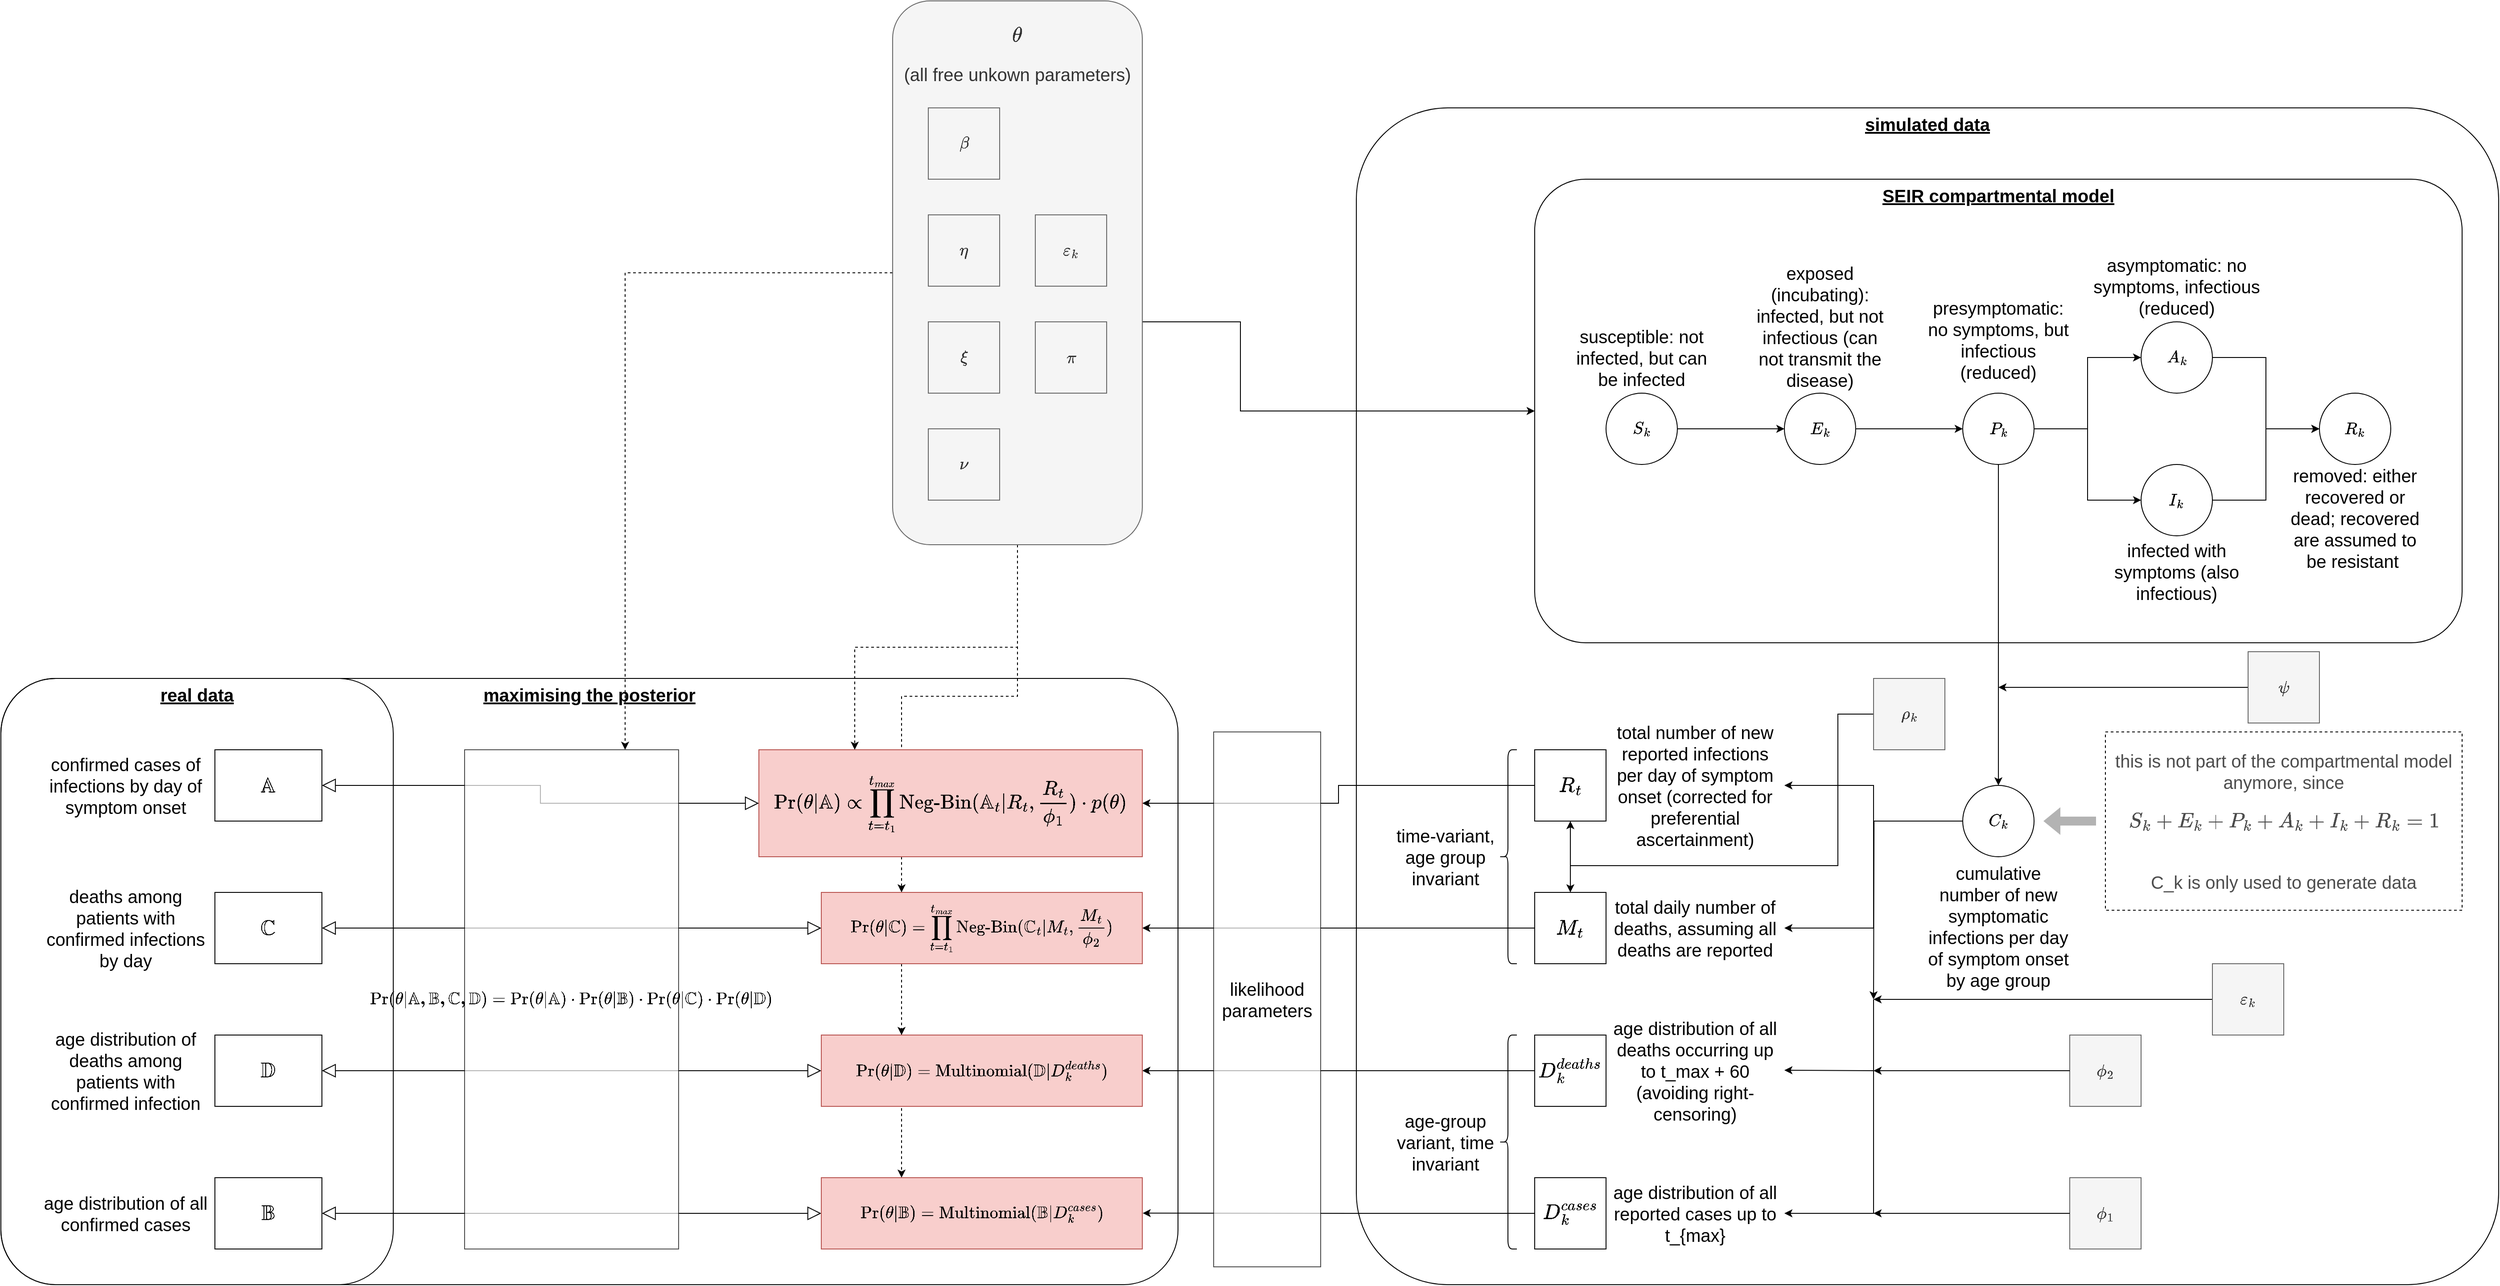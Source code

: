 <mxfile version="13.3.1" type="device"><diagram id="WM-_HWU5ha4iczzQkgcp" name="Page-1"><mxGraphModel dx="3406" dy="1985" grid="1" gridSize="10" guides="1" tooltips="1" connect="1" arrows="1" fold="1" page="0" pageScale="1" pageWidth="827" pageHeight="1169" math="1" shadow="0"><root><mxCell id="0"/><mxCell id="1" parent="0"/><mxCell id="oSj1V4NzilKRoRHE-HHd-1" value="&lt;b style=&quot;font-size: 20px&quot;&gt;&lt;u style=&quot;font-size: 20px&quot;&gt;real data&lt;/u&gt;&lt;/b&gt;" style="rounded=1;whiteSpace=wrap;html=1;verticalAlign=top;fillColor=none;fontSize=20;arcSize=14;" parent="1" vertex="1"><mxGeometry x="-2240" y="-400" width="440" height="680" as="geometry"/></mxCell><mxCell id="oSj1V4NzilKRoRHE-HHd-5" style="edgeStyle=orthogonalEdgeStyle;rounded=0;orthogonalLoop=1;jettySize=auto;html=1;exitX=0.5;exitY=1;exitDx=0;exitDy=0;fontSize=20;dashed=1;entryX=0.25;entryY=0;entryDx=0;entryDy=0;" parent="1" source="k5dMfu0cKbWw9vWfTIvT-12" target="LFrjlVo5sZ67YK8wQ7Vh-70" edge="1"><mxGeometry relative="1" as="geometry"><mxPoint x="-1090.0" y="-430.0" as="sourcePoint"/><mxPoint x="-1220" y="-310" as="targetPoint"/><Array as="points"><mxPoint x="-1100" y="-380"/><mxPoint x="-1230" y="-380"/></Array></mxGeometry></mxCell><mxCell id="oSj1V4NzilKRoRHE-HHd-6" style="edgeStyle=orthogonalEdgeStyle;rounded=0;orthogonalLoop=1;jettySize=auto;html=1;exitX=0.5;exitY=1;exitDx=0;exitDy=0;fontSize=20;dashed=1;entryX=0.25;entryY=0;entryDx=0;entryDy=0;" parent="1" source="k5dMfu0cKbWw9vWfTIvT-12" target="LFrjlVo5sZ67YK8wQ7Vh-69" edge="1"><mxGeometry relative="1" as="geometry"><mxPoint x="-1080.0" y="-420.0" as="sourcePoint"/><mxPoint x="-1210" y="-300" as="targetPoint"/><Array as="points"><mxPoint x="-1100" y="-380"/><mxPoint x="-1230" y="-380"/></Array></mxGeometry></mxCell><mxCell id="oSj1V4NzilKRoRHE-HHd-4" style="edgeStyle=orthogonalEdgeStyle;rounded=0;orthogonalLoop=1;jettySize=auto;html=1;exitX=0.5;exitY=1;exitDx=0;exitDy=0;fontSize=20;dashed=1;entryX=0.25;entryY=0;entryDx=0;entryDy=0;" parent="1" source="k5dMfu0cKbWw9vWfTIvT-12" target="LFrjlVo5sZ67YK8wQ7Vh-67" edge="1"><mxGeometry relative="1" as="geometry"><mxPoint x="-1090.0" y="-430.0" as="sourcePoint"/><mxPoint x="-1220" y="-310" as="targetPoint"/><Array as="points"><mxPoint x="-1100" y="-380"/><mxPoint x="-1230" y="-380"/></Array></mxGeometry></mxCell><mxCell id="LFrjlVo5sZ67YK8wQ7Vh-91" value="&lt;b style=&quot;font-size: 20px&quot;&gt;&lt;u style=&quot;font-size: 20px&quot;&gt;maximising the posterior&lt;/u&gt;&lt;/b&gt;" style="rounded=1;whiteSpace=wrap;html=1;verticalAlign=top;fillColor=none;fontSize=20;arcSize=9;" parent="1" vertex="1"><mxGeometry x="-2240" y="-400" width="1320" height="680" as="geometry"/></mxCell><mxCell id="LFrjlVo5sZ67YK8wQ7Vh-61" value="&lt;b style=&quot;font-size: 20px&quot;&gt;&lt;u style=&quot;font-size: 20px&quot;&gt;simulated data&lt;/u&gt;&lt;/b&gt;" style="rounded=1;whiteSpace=wrap;html=1;verticalAlign=top;fillColor=none;fontSize=20;arcSize=8;" parent="1" vertex="1"><mxGeometry x="-720" y="-1040" width="1281" height="1320" as="geometry"/></mxCell><mxCell id="LFrjlVo5sZ67YK8wQ7Vh-18" value="&lt;b style=&quot;font-size: 20px;&quot;&gt;&lt;u style=&quot;font-size: 20px;&quot;&gt;SEIR compartmental model&lt;/u&gt;&lt;/b&gt;" style="rounded=1;whiteSpace=wrap;html=1;verticalAlign=top;fillColor=none;fontSize=20;arcSize=11;" parent="1" vertex="1"><mxGeometry x="-520" y="-960" width="1040" height="520" as="geometry"/></mxCell><mxCell id="LFrjlVo5sZ67YK8wQ7Vh-19" style="edgeStyle=orthogonalEdgeStyle;rounded=0;orthogonalLoop=1;jettySize=auto;html=1;exitX=1;exitY=0.5;exitDx=0;exitDy=0;entryX=0;entryY=0.5;entryDx=0;entryDy=0;" parent="1" source="LFrjlVo5sZ67YK8wQ7Vh-20" target="LFrjlVo5sZ67YK8wQ7Vh-23" edge="1"><mxGeometry relative="1" as="geometry"/></mxCell><mxCell id="LFrjlVo5sZ67YK8wQ7Vh-20" value="$$S_k$$" style="ellipse;whiteSpace=wrap;html=1;aspect=fixed;shadow=0;labelBackgroundColor=none;fontSize=16;align=center;" parent="1" vertex="1"><mxGeometry x="-440" y="-720" width="80" height="80" as="geometry"/></mxCell><mxCell id="LFrjlVo5sZ67YK8wQ7Vh-21" style="edgeStyle=orthogonalEdgeStyle;rounded=0;orthogonalLoop=1;jettySize=auto;html=1;exitX=1;exitY=0.5;exitDx=0;exitDy=0;entryX=0;entryY=0.5;entryDx=0;entryDy=0;" parent="1" source="LFrjlVo5sZ67YK8wQ7Vh-23" target="LFrjlVo5sZ67YK8wQ7Vh-26" edge="1"><mxGeometry relative="1" as="geometry"/></mxCell><mxCell id="LFrjlVo5sZ67YK8wQ7Vh-22" style="edgeStyle=orthogonalEdgeStyle;rounded=0;orthogonalLoop=1;jettySize=auto;html=1;exitX=0.5;exitY=1;exitDx=0;exitDy=0;entryX=0.5;entryY=0;entryDx=0;entryDy=0;" parent="1" source="LFrjlVo5sZ67YK8wQ7Vh-26" target="LFrjlVo5sZ67YK8wQ7Vh-29" edge="1"><mxGeometry relative="1" as="geometry"/></mxCell><mxCell id="LFrjlVo5sZ67YK8wQ7Vh-23" value="$$E_k$$" style="ellipse;whiteSpace=wrap;html=1;aspect=fixed;shadow=0;labelBackgroundColor=none;fontSize=16;align=center;" parent="1" vertex="1"><mxGeometry x="-240" y="-720" width="80" height="80" as="geometry"/></mxCell><mxCell id="LFrjlVo5sZ67YK8wQ7Vh-24" style="edgeStyle=orthogonalEdgeStyle;rounded=0;orthogonalLoop=1;jettySize=auto;html=1;exitX=1;exitY=0.5;exitDx=0;exitDy=0;entryX=0;entryY=0.5;entryDx=0;entryDy=0;" parent="1" source="LFrjlVo5sZ67YK8wQ7Vh-26" target="LFrjlVo5sZ67YK8wQ7Vh-28" edge="1"><mxGeometry relative="1" as="geometry"/></mxCell><mxCell id="LFrjlVo5sZ67YK8wQ7Vh-25" style="edgeStyle=orthogonalEdgeStyle;rounded=0;orthogonalLoop=1;jettySize=auto;html=1;exitX=1;exitY=0.5;exitDx=0;exitDy=0;entryX=0;entryY=0.5;entryDx=0;entryDy=0;" parent="1" source="LFrjlVo5sZ67YK8wQ7Vh-26" target="LFrjlVo5sZ67YK8wQ7Vh-32" edge="1"><mxGeometry relative="1" as="geometry"/></mxCell><mxCell id="LFrjlVo5sZ67YK8wQ7Vh-26" value="$$P_k$$" style="ellipse;whiteSpace=wrap;html=1;aspect=fixed;shadow=0;labelBackgroundColor=none;fontSize=16;align=center;" parent="1" vertex="1"><mxGeometry x="-40" y="-720" width="80" height="80" as="geometry"/></mxCell><mxCell id="LFrjlVo5sZ67YK8wQ7Vh-27" style="edgeStyle=orthogonalEdgeStyle;rounded=0;orthogonalLoop=1;jettySize=auto;html=1;exitX=1;exitY=0.5;exitDx=0;exitDy=0;entryX=0;entryY=0.5;entryDx=0;entryDy=0;" parent="1" source="LFrjlVo5sZ67YK8wQ7Vh-28" target="LFrjlVo5sZ67YK8wQ7Vh-30" edge="1"><mxGeometry relative="1" as="geometry"/></mxCell><mxCell id="LFrjlVo5sZ67YK8wQ7Vh-28" value="$$A_k$$" style="ellipse;whiteSpace=wrap;html=1;aspect=fixed;shadow=0;labelBackgroundColor=none;fontSize=16;align=center;" parent="1" vertex="1"><mxGeometry x="160" y="-800" width="80" height="80" as="geometry"/></mxCell><mxCell id="LFrjlVo5sZ67YK8wQ7Vh-56" style="edgeStyle=orthogonalEdgeStyle;rounded=0;orthogonalLoop=1;jettySize=auto;html=1;exitX=0;exitY=0.5;exitDx=0;exitDy=0;fillColor=#B3B3B3;fontSize=20;fontColor=#4D4D4D;entryX=1;entryY=0.5;entryDx=0;entryDy=0;" parent="1" source="LFrjlVo5sZ67YK8wQ7Vh-29" target="LFrjlVo5sZ67YK8wQ7Vh-49" edge="1"><mxGeometry relative="1" as="geometry"><Array as="points"><mxPoint x="-140" y="-240"/><mxPoint x="-140" y="-280"/></Array></mxGeometry></mxCell><mxCell id="LFrjlVo5sZ67YK8wQ7Vh-58" style="edgeStyle=orthogonalEdgeStyle;rounded=0;orthogonalLoop=1;jettySize=auto;html=1;exitX=0;exitY=0.5;exitDx=0;exitDy=0;entryX=1;entryY=0.5;entryDx=0;entryDy=0;fillColor=#B3B3B3;fontSize=20;fontColor=#4D4D4D;" parent="1" source="LFrjlVo5sZ67YK8wQ7Vh-29" target="LFrjlVo5sZ67YK8wQ7Vh-53" edge="1"><mxGeometry relative="1" as="geometry"><Array as="points"><mxPoint x="-140" y="-240"/><mxPoint x="-140" y="-120"/></Array></mxGeometry></mxCell><mxCell id="GHJV3ur0oCtJygiiBcoU-3" style="edgeStyle=orthogonalEdgeStyle;rounded=0;orthogonalLoop=1;jettySize=auto;html=1;exitX=0;exitY=0.5;exitDx=0;exitDy=0;" edge="1" parent="1" source="LFrjlVo5sZ67YK8wQ7Vh-29"><mxGeometry relative="1" as="geometry"><mxPoint x="-140" y="-40" as="targetPoint"/></mxGeometry></mxCell><mxCell id="LFrjlVo5sZ67YK8wQ7Vh-29" value="$$C_k$$" style="ellipse;whiteSpace=wrap;html=1;aspect=fixed;shadow=0;labelBackgroundColor=none;fontSize=16;align=center;" parent="1" vertex="1"><mxGeometry x="-40" y="-280" width="80" height="80" as="geometry"/></mxCell><mxCell id="LFrjlVo5sZ67YK8wQ7Vh-30" value="$$R_k$$" style="ellipse;whiteSpace=wrap;html=1;aspect=fixed;shadow=0;labelBackgroundColor=none;fontSize=16;align=center;" parent="1" vertex="1"><mxGeometry x="360" y="-720" width="80" height="80" as="geometry"/></mxCell><mxCell id="LFrjlVo5sZ67YK8wQ7Vh-31" style="edgeStyle=orthogonalEdgeStyle;rounded=0;orthogonalLoop=1;jettySize=auto;html=1;exitX=1;exitY=0.5;exitDx=0;exitDy=0;entryX=0;entryY=0.5;entryDx=0;entryDy=0;" parent="1" source="LFrjlVo5sZ67YK8wQ7Vh-32" target="LFrjlVo5sZ67YK8wQ7Vh-30" edge="1"><mxGeometry relative="1" as="geometry"/></mxCell><mxCell id="LFrjlVo5sZ67YK8wQ7Vh-32" value="$$I_k$$" style="ellipse;whiteSpace=wrap;html=1;aspect=fixed;shadow=0;labelBackgroundColor=none;fontSize=16;align=center;" parent="1" vertex="1"><mxGeometry x="160" y="-640" width="80" height="80" as="geometry"/></mxCell><mxCell id="LFrjlVo5sZ67YK8wQ7Vh-33" value="susceptible: not infected, but can be infected" style="text;html=1;strokeColor=none;fillColor=none;align=center;verticalAlign=middle;whiteSpace=wrap;rounded=0;fontSize=20;" parent="1" vertex="1"><mxGeometry x="-480" y="-800" width="160" height="80" as="geometry"/></mxCell><mxCell id="LFrjlVo5sZ67YK8wQ7Vh-34" value="exposed (incubating): infected, but not infectious (can not transmit the disease)" style="text;html=1;strokeColor=none;fillColor=none;align=center;verticalAlign=middle;whiteSpace=wrap;rounded=0;fontSize=20;" parent="1" vertex="1"><mxGeometry x="-280" y="-870" width="160" height="150" as="geometry"/></mxCell><mxCell id="LFrjlVo5sZ67YK8wQ7Vh-35" value="presymptomatic: no symptoms, but infectious (reduced)" style="text;html=1;strokeColor=none;fillColor=none;align=center;verticalAlign=middle;whiteSpace=wrap;rounded=0;fontSize=20;" parent="1" vertex="1"><mxGeometry x="-80" y="-840" width="160" height="120" as="geometry"/></mxCell><mxCell id="LFrjlVo5sZ67YK8wQ7Vh-36" value="asymptomatic: no symptoms, infectious (reduced)" style="text;html=1;strokeColor=none;fillColor=none;align=center;verticalAlign=middle;whiteSpace=wrap;rounded=0;fontSize=20;" parent="1" vertex="1"><mxGeometry x="100" y="-880" width="200" height="80" as="geometry"/></mxCell><mxCell id="LFrjlVo5sZ67YK8wQ7Vh-39" value="infected with symptoms (also infectious)" style="text;html=1;strokeColor=none;fillColor=none;align=center;verticalAlign=middle;whiteSpace=wrap;rounded=0;fontSize=20;" parent="1" vertex="1"><mxGeometry x="120" y="-560" width="160" height="80" as="geometry"/></mxCell><mxCell id="LFrjlVo5sZ67YK8wQ7Vh-42" value="removed: either recovered or dead; recovered are assumed to be resistant&amp;nbsp;" style="text;html=1;strokeColor=none;fillColor=none;align=center;verticalAlign=middle;whiteSpace=wrap;rounded=0;fontSize=20;" parent="1" vertex="1"><mxGeometry x="320" y="-640" width="160" height="120" as="geometry"/></mxCell><mxCell id="LFrjlVo5sZ67YK8wQ7Vh-43" value="cumulative number of new symptomatic infections per day of symptom onset by age group" style="text;whiteSpace=wrap;html=1;fontSize=20;align=center;" parent="1" vertex="1"><mxGeometry x="-80" y="-200" width="160" height="160" as="geometry"/></mxCell><mxCell id="LFrjlVo5sZ67YK8wQ7Vh-44" value="this is not part of the compartmental model anymore, since&lt;br&gt;$$S_k + E_k + P_k + A_k + I_k + R_k= 1$$&lt;br&gt;C_k is only used to generate data" style="text;html=1;strokeColor=#000000;fillColor=none;align=center;verticalAlign=middle;whiteSpace=wrap;rounded=0;fontSize=20;dashed=1;fontColor=#4D4D4D;" parent="1" vertex="1"><mxGeometry x="120" y="-340" width="400" height="200" as="geometry"/></mxCell><mxCell id="LFrjlVo5sZ67YK8wQ7Vh-46" value="" style="shape=flexArrow;endArrow=classic;html=1;fontSize=20;fontColor=#4D4D4D;strokeColor=none;fillColor=#B3B3B3;" parent="1" edge="1"><mxGeometry width="50" height="50" relative="1" as="geometry"><mxPoint x="110" y="-240" as="sourcePoint"/><mxPoint x="50" y="-240" as="targetPoint"/></mxGeometry></mxCell><mxCell id="LFrjlVo5sZ67YK8wQ7Vh-72" style="edgeStyle=orthogonalEdgeStyle;rounded=0;orthogonalLoop=1;jettySize=auto;html=1;exitX=0;exitY=0.5;exitDx=0;exitDy=0;entryX=1;entryY=0.5;entryDx=0;entryDy=0;fillColor=#B3B3B3;fontSize=20;fontColor=#000000;" parent="1" source="LFrjlVo5sZ67YK8wQ7Vh-48" target="LFrjlVo5sZ67YK8wQ7Vh-68" edge="1"><mxGeometry relative="1" as="geometry"/></mxCell><mxCell id="LFrjlVo5sZ67YK8wQ7Vh-48" value="$$R_t$$" style="rounded=0;whiteSpace=wrap;html=1;fontSize=20;align=center;" parent="1" vertex="1"><mxGeometry x="-520" y="-320" width="80" height="80" as="geometry"/></mxCell><mxCell id="LFrjlVo5sZ67YK8wQ7Vh-49" value="total number of new reported infections per day of symptom onset (corrected for preferential ascertainment)" style="text;whiteSpace=wrap;html=1;fontSize=20;align=center;verticalAlign=middle;" parent="1" vertex="1"><mxGeometry x="-440" y="-360" width="200" height="160" as="geometry"/></mxCell><mxCell id="k5dMfu0cKbWw9vWfTIvT-19" style="edgeStyle=orthogonalEdgeStyle;rounded=0;orthogonalLoop=1;jettySize=auto;html=1;exitX=0;exitY=0.5;exitDx=0;exitDy=0;entryX=0.97;entryY=0.882;entryDx=0;entryDy=0;entryPerimeter=0;fontSize=20;" parent="1" source="LFrjlVo5sZ67YK8wQ7Vh-50" target="LFrjlVo5sZ67YK8wQ7Vh-91" edge="1"><mxGeometry relative="1" as="geometry"/></mxCell><mxCell id="LFrjlVo5sZ67YK8wQ7Vh-50" value="$$D_k^{cases}$$" style="rounded=0;whiteSpace=wrap;html=1;fontSize=20;align=center;" parent="1" vertex="1"><mxGeometry x="-520" y="160" width="80" height="80" as="geometry"/></mxCell><mxCell id="LFrjlVo5sZ67YK8wQ7Vh-51" value="age distribution of all reported cases up to t_{max}" style="text;whiteSpace=wrap;html=1;fontSize=20;align=center;verticalAlign=middle;" parent="1" vertex="1"><mxGeometry x="-440" y="120" width="200" height="160" as="geometry"/></mxCell><mxCell id="LFrjlVo5sZ67YK8wQ7Vh-73" style="edgeStyle=orthogonalEdgeStyle;rounded=0;orthogonalLoop=1;jettySize=auto;html=1;exitX=0;exitY=0.5;exitDx=0;exitDy=0;entryX=1;entryY=0.5;entryDx=0;entryDy=0;fillColor=#B3B3B3;fontSize=20;fontColor=#000000;" parent="1" source="LFrjlVo5sZ67YK8wQ7Vh-52" target="LFrjlVo5sZ67YK8wQ7Vh-67" edge="1"><mxGeometry relative="1" as="geometry"/></mxCell><mxCell id="LFrjlVo5sZ67YK8wQ7Vh-52" value="$$M_t$$" style="rounded=0;whiteSpace=wrap;html=1;fontSize=20;align=center;" parent="1" vertex="1"><mxGeometry x="-520" y="-160" width="80" height="80" as="geometry"/></mxCell><mxCell id="LFrjlVo5sZ67YK8wQ7Vh-53" value="total daily number of deaths, assuming all deaths are reported" style="text;whiteSpace=wrap;html=1;fontSize=20;align=center;verticalAlign=middle;" parent="1" vertex="1"><mxGeometry x="-440" y="-200" width="200" height="160" as="geometry"/></mxCell><mxCell id="k5dMfu0cKbWw9vWfTIvT-21" style="edgeStyle=orthogonalEdgeStyle;rounded=0;orthogonalLoop=1;jettySize=auto;html=1;exitX=0;exitY=0.5;exitDx=0;exitDy=0;entryX=1;entryY=0.5;entryDx=0;entryDy=0;fontSize=20;" parent="1" source="LFrjlVo5sZ67YK8wQ7Vh-54" target="LFrjlVo5sZ67YK8wQ7Vh-70" edge="1"><mxGeometry relative="1" as="geometry"/></mxCell><mxCell id="LFrjlVo5sZ67YK8wQ7Vh-54" value="$$D_k^{deaths}$$" style="rounded=0;whiteSpace=wrap;html=1;fontSize=20;align=center;" parent="1" vertex="1"><mxGeometry x="-520" width="80" height="80" as="geometry"/></mxCell><mxCell id="LFrjlVo5sZ67YK8wQ7Vh-55" value="age distribution of all deaths occurring up to t_max + 60 (avoiding right-censoring)" style="text;whiteSpace=wrap;html=1;fontSize=20;align=center;verticalAlign=middle;spacingTop=2;spacingLeft=2;spacingBottom=2;spacingRight=2;" parent="1" vertex="1"><mxGeometry x="-440" y="-40" width="200" height="160" as="geometry"/></mxCell><mxCell id="LFrjlVo5sZ67YK8wQ7Vh-62" value="" style="shape=curlyBracket;whiteSpace=wrap;html=1;rounded=1;strokeColor=#000000;fillColor=none;fontSize=20;fontColor=#4D4D4D;align=center;" parent="1" vertex="1"><mxGeometry x="-560" y="-320" width="20" height="240" as="geometry"/></mxCell><mxCell id="LFrjlVo5sZ67YK8wQ7Vh-63" value="time-variant, age group invariant" style="text;html=1;strokeColor=none;fillColor=none;align=center;verticalAlign=middle;whiteSpace=wrap;rounded=0;fontSize=20;fontColor=#000000;" parent="1" vertex="1"><mxGeometry x="-680" y="-320" width="120" height="240" as="geometry"/></mxCell><mxCell id="LFrjlVo5sZ67YK8wQ7Vh-64" value="" style="shape=curlyBracket;whiteSpace=wrap;html=1;rounded=1;strokeColor=#000000;fillColor=none;fontSize=20;fontColor=#4D4D4D;align=center;" parent="1" vertex="1"><mxGeometry x="-560" width="20" height="240" as="geometry"/></mxCell><mxCell id="LFrjlVo5sZ67YK8wQ7Vh-65" value="age-group variant, time invariant" style="text;html=1;strokeColor=none;fillColor=none;align=center;verticalAlign=middle;whiteSpace=wrap;rounded=0;fontSize=20;fontColor=#000000;" parent="1" vertex="1"><mxGeometry x="-680" width="120" height="240" as="geometry"/></mxCell><mxCell id="LFrjlVo5sZ67YK8wQ7Vh-67" value="$$\text{Pr}(\theta|\mathbb{C}) = \prod_{t = t_1}^{t_{max}}\text{Neg-Bin}(\mathbb{C}_t|M_t, \frac{M_t}{\phi_2})$$" style="rounded=0;whiteSpace=wrap;html=1;shadow=0;labelBackgroundColor=none;strokeColor=#b85450;strokeWidth=1;fillColor=#f8cecc;fontSize=16;align=center;" parent="1" vertex="1"><mxGeometry x="-1320" y="-160" width="360" height="80" as="geometry"/></mxCell><mxCell id="LFrjlVo5sZ67YK8wQ7Vh-68" value="$$\text{Pr}(\theta|\mathbb{A}) \propto&lt;br style=&quot;font-size: 19px;&quot;&gt;&amp;nbsp;\prod_{t = t_1}^{t_{max}}\text{Neg-Bin}(\mathbb{A}_t|R_t, \frac{R_t}{\phi_1})\cdot p(\theta)$$" style="rounded=0;whiteSpace=wrap;html=1;shadow=0;labelBackgroundColor=none;strokeColor=#b85450;strokeWidth=1;fillColor=#f8cecc;fontSize=19;align=center;" parent="1" vertex="1"><mxGeometry x="-1390" y="-320" width="430" height="120" as="geometry"/></mxCell><mxCell id="LFrjlVo5sZ67YK8wQ7Vh-84" style="edgeStyle=orthogonalEdgeStyle;rounded=0;orthogonalLoop=1;jettySize=auto;html=1;exitX=0;exitY=0.5;exitDx=0;exitDy=0;entryX=1;entryY=0.5;entryDx=0;entryDy=0;startArrow=block;startFill=0;startSize=13;endArrow=block;endFill=0;endSize=13;fillColor=#B3B3B3;fontSize=20;fontColor=#000000;" parent="1" source="LFrjlVo5sZ67YK8wQ7Vh-69" target="LFrjlVo5sZ67YK8wQ7Vh-81" edge="1"><mxGeometry relative="1" as="geometry"/></mxCell><mxCell id="LFrjlVo5sZ67YK8wQ7Vh-69" value="$$\text{Pr}(\theta|\mathbb{B}) = \text{Multinomial}(\mathbb{B}|D_k^{cases})$$" style="rounded=0;whiteSpace=wrap;html=1;shadow=0;labelBackgroundColor=none;strokeColor=#b85450;strokeWidth=1;fillColor=#f8cecc;fontSize=16;align=center;" parent="1" vertex="1"><mxGeometry x="-1320" y="160" width="360" height="80" as="geometry"/></mxCell><mxCell id="LFrjlVo5sZ67YK8wQ7Vh-70" value="$$\text{Pr}(\theta|\mathbb{D}) = \text{Multinomial}(\mathbb{D}|D_k^{deaths})$$" style="rounded=0;whiteSpace=wrap;html=1;shadow=0;labelBackgroundColor=none;strokeColor=#b85450;strokeWidth=1;fillColor=#f8cecc;fontSize=16;align=center;" parent="1" vertex="1"><mxGeometry x="-1320" width="360" height="80" as="geometry"/></mxCell><mxCell id="LFrjlVo5sZ67YK8wQ7Vh-71" value="likelihood parameters" style="rounded=0;whiteSpace=wrap;html=1;strokeColor=#000000;fillColor=#ffffff;fontSize=20;fontColor=#000000;align=center;opacity=70;" parent="1" vertex="1"><mxGeometry x="-880" y="-340" width="120" height="600" as="geometry"/></mxCell><mxCell id="LFrjlVo5sZ67YK8wQ7Vh-77" value="confirmed cases of infections by day of symptom onset" style="text;html=1;strokeColor=none;fillColor=none;align=center;verticalAlign=middle;whiteSpace=wrap;rounded=0;fontSize=20;fontColor=#000000;" parent="1" vertex="1"><mxGeometry x="-2200" y="-360" width="200" height="160" as="geometry"/></mxCell><mxCell id="LFrjlVo5sZ67YK8wQ7Vh-83" style="edgeStyle=orthogonalEdgeStyle;rounded=0;orthogonalLoop=1;jettySize=auto;html=1;exitX=1;exitY=0.5;exitDx=0;exitDy=0;fillColor=#B3B3B3;fontSize=20;fontColor=#000000;startArrow=block;startFill=0;endArrow=block;endFill=0;endSize=13;startSize=13;" parent="1" source="LFrjlVo5sZ67YK8wQ7Vh-78" target="LFrjlVo5sZ67YK8wQ7Vh-68" edge="1"><mxGeometry relative="1" as="geometry"/></mxCell><mxCell id="LFrjlVo5sZ67YK8wQ7Vh-78" value="&#10;&#10;&lt;!--StartFragment--&gt;&lt;span style=&quot;font-family: Helvetica; font-size: 20px; font-style: normal; font-variant-ligatures: normal; font-variant-caps: normal; font-weight: 400; letter-spacing: normal; orphans: 2; text-align: center; text-indent: 0px; text-transform: none; widows: 2; word-spacing: 0px; -webkit-text-stroke-width: 0px; background-color: rgb(248, 249, 250); text-decoration-style: initial; text-decoration-color: initial; float: none; display: inline !important;&quot;&gt;$$\mathbb{A}$$&lt;/span&gt;&lt;!--EndFragment--&gt;&#10;&#10;" style="rounded=0;whiteSpace=wrap;html=1;strokeColor=#000000;fillColor=#ffffff;fontSize=20;fontColor=#000000;align=center;" parent="1" vertex="1"><mxGeometry x="-2000" y="-320" width="120" height="80" as="geometry"/></mxCell><mxCell id="LFrjlVo5sZ67YK8wQ7Vh-80" value="age distribution of all confirmed cases" style="text;html=1;strokeColor=none;fillColor=none;align=center;verticalAlign=middle;whiteSpace=wrap;rounded=0;fontSize=20;fontColor=#000000;" parent="1" vertex="1"><mxGeometry x="-2200" y="120" width="200" height="160" as="geometry"/></mxCell><mxCell id="LFrjlVo5sZ67YK8wQ7Vh-81" value="&lt;span style=&quot;font-family: &amp;#34;helvetica&amp;#34; ; font-size: 20px ; font-style: normal ; font-weight: 400 ; letter-spacing: normal ; text-align: center ; text-indent: 0px ; text-transform: none ; word-spacing: 0px ; background-color: rgb(248 , 249 , 250) ; float: none ; display: inline&quot;&gt;$$\mathbb{B}$$&lt;/span&gt;" style="rounded=0;whiteSpace=wrap;html=1;strokeColor=#000000;fillColor=#ffffff;fontSize=20;fontColor=#000000;align=center;" parent="1" vertex="1"><mxGeometry x="-2000" y="160" width="120" height="80" as="geometry"/></mxCell><mxCell id="LFrjlVo5sZ67YK8wQ7Vh-85" style="edgeStyle=orthogonalEdgeStyle;rounded=0;orthogonalLoop=1;jettySize=auto;html=1;entryX=1;entryY=0.5;entryDx=0;entryDy=0;startArrow=block;startFill=0;startSize=13;endArrow=block;endFill=0;endSize=13;fillColor=#B3B3B3;fontSize=20;fontColor=#000000;exitX=0;exitY=0.5;exitDx=0;exitDy=0;" parent="1" source="LFrjlVo5sZ67YK8wQ7Vh-70" target="LFrjlVo5sZ67YK8wQ7Vh-87" edge="1"><mxGeometry relative="1" as="geometry"><mxPoint x="-1360" y="40" as="sourcePoint"/></mxGeometry></mxCell><mxCell id="LFrjlVo5sZ67YK8wQ7Vh-86" value="age distribution of deaths among patients with confirmed infection" style="text;html=1;strokeColor=none;fillColor=none;align=center;verticalAlign=middle;whiteSpace=wrap;rounded=0;fontSize=20;fontColor=#000000;" parent="1" vertex="1"><mxGeometry x="-2200" y="-40" width="200" height="160" as="geometry"/></mxCell><mxCell id="LFrjlVo5sZ67YK8wQ7Vh-87" value="&lt;span style=&quot;font-family: &amp;#34;helvetica&amp;#34; ; font-size: 20px ; font-style: normal ; font-weight: 400 ; letter-spacing: normal ; text-align: center ; text-indent: 0px ; text-transform: none ; word-spacing: 0px ; background-color: rgb(248 , 249 , 250) ; float: none ; display: inline&quot;&gt;$$\mathbb{D}$$&lt;/span&gt;" style="rounded=0;whiteSpace=wrap;html=1;strokeColor=#000000;fillColor=#ffffff;fontSize=20;fontColor=#000000;align=center;" parent="1" vertex="1"><mxGeometry x="-2000" width="120" height="80" as="geometry"/></mxCell><mxCell id="LFrjlVo5sZ67YK8wQ7Vh-88" style="edgeStyle=orthogonalEdgeStyle;rounded=0;orthogonalLoop=1;jettySize=auto;html=1;entryX=1;entryY=0.5;entryDx=0;entryDy=0;startArrow=block;startFill=0;startSize=13;endArrow=block;endFill=0;endSize=13;fillColor=#B3B3B3;fontSize=20;fontColor=#000000;exitX=0;exitY=0.5;exitDx=0;exitDy=0;" parent="1" source="LFrjlVo5sZ67YK8wQ7Vh-67" target="LFrjlVo5sZ67YK8wQ7Vh-90" edge="1"><mxGeometry relative="1" as="geometry"><mxPoint x="-1400" y="-110" as="sourcePoint"/></mxGeometry></mxCell><mxCell id="LFrjlVo5sZ67YK8wQ7Vh-89" value="deaths among patients with confirmed infections by day" style="text;html=1;strokeColor=none;fillColor=none;align=center;verticalAlign=middle;whiteSpace=wrap;rounded=0;fontSize=20;fontColor=#000000;" parent="1" vertex="1"><mxGeometry x="-2200" y="-200" width="200" height="160" as="geometry"/></mxCell><mxCell id="LFrjlVo5sZ67YK8wQ7Vh-90" value="&lt;span style=&quot;font-family: &amp;#34;helvetica&amp;#34; ; font-size: 20px ; font-style: normal ; font-weight: 400 ; letter-spacing: normal ; text-align: center ; text-indent: 0px ; text-transform: none ; word-spacing: 0px ; background-color: rgb(248 , 249 , 250) ; float: none ; display: inline&quot;&gt;$$\mathbb{C}$$&lt;/span&gt;" style="rounded=0;whiteSpace=wrap;html=1;strokeColor=#000000;fillColor=#ffffff;fontSize=20;fontColor=#000000;align=center;" parent="1" vertex="1"><mxGeometry x="-2000" y="-160" width="120" height="80" as="geometry"/></mxCell><mxCell id="LFrjlVo5sZ67YK8wQ7Vh-92" value="&lt;span style=&quot;font-family: &amp;#34;helvetica&amp;#34; ; font-size: 16px ; font-style: normal ; font-weight: 400 ; letter-spacing: normal ; text-align: center ; text-indent: 0px ; text-transform: none ; word-spacing: 0px ; background-color: rgb(248 , 249 , 250) ; float: none ; display: inline&quot;&gt;$$\text{Pr}(\theta|\mathbb{A, B, C, D}) = \\ \text{Pr}(\theta|\mathbb{A}) \cdot \\ \text{Pr}(\theta|\mathbb{B}) \cdot&amp;nbsp; \\ \text{Pr}(\theta|\mathbb{C}) \cdot\\ \text{Pr}(\theta|\mathbb{D})&lt;br&gt;$$&lt;/span&gt;" style="rounded=0;whiteSpace=wrap;html=1;strokeColor=#000000;fillColor=#ffffff;fontSize=20;fontColor=#000000;align=center;opacity=70;" parent="1" vertex="1"><mxGeometry x="-1720" y="-320" width="240" height="560" as="geometry"/></mxCell><mxCell id="k5dMfu0cKbWw9vWfTIvT-14" style="edgeStyle=orthogonalEdgeStyle;rounded=0;orthogonalLoop=1;jettySize=auto;html=1;exitX=0;exitY=0.5;exitDx=0;exitDy=0;fontSize=20;dashed=1;entryX=0.75;entryY=0;entryDx=0;entryDy=0;" parent="1" source="k5dMfu0cKbWw9vWfTIvT-12" target="LFrjlVo5sZ67YK8wQ7Vh-92" edge="1"><mxGeometry relative="1" as="geometry"/></mxCell><mxCell id="k5dMfu0cKbWw9vWfTIvT-16" style="edgeStyle=orthogonalEdgeStyle;rounded=0;orthogonalLoop=1;jettySize=auto;html=1;exitX=1;exitY=0.5;exitDx=0;exitDy=0;entryX=0;entryY=0.5;entryDx=0;entryDy=0;fontSize=20;" parent="1" source="k5dMfu0cKbWw9vWfTIvT-12" target="LFrjlVo5sZ67YK8wQ7Vh-18" edge="1"><mxGeometry relative="1" as="geometry"><Array as="points"><mxPoint x="-850" y="-800"/><mxPoint x="-850" y="-700"/></Array></mxGeometry></mxCell><mxCell id="oSj1V4NzilKRoRHE-HHd-3" style="edgeStyle=orthogonalEdgeStyle;rounded=0;orthogonalLoop=1;jettySize=auto;html=1;exitX=0.5;exitY=1;exitDx=0;exitDy=0;fontSize=20;dashed=1;entryX=0.25;entryY=0;entryDx=0;entryDy=0;" parent="1" source="k5dMfu0cKbWw9vWfTIvT-12" target="LFrjlVo5sZ67YK8wQ7Vh-68" edge="1"><mxGeometry relative="1" as="geometry"><mxPoint x="-1230" y="-790.0" as="sourcePoint"/><mxPoint x="-1530" y="-310" as="targetPoint"/></mxGeometry></mxCell><mxCell id="754QNS0ZfSjxF_Ju85DO-2" style="edgeStyle=orthogonalEdgeStyle;rounded=0;orthogonalLoop=1;jettySize=auto;html=1;exitX=0;exitY=0.5;exitDx=0;exitDy=0;entryX=0.5;entryY=1;entryDx=0;entryDy=0;" parent="1" source="OuN469A1Q5F8nkJ2wCmx-1" target="LFrjlVo5sZ67YK8wQ7Vh-48" edge="1"><mxGeometry relative="1" as="geometry"><Array as="points"><mxPoint x="-180" y="-360"/><mxPoint x="-180" y="-190"/><mxPoint x="-480" y="-190"/></Array></mxGeometry></mxCell><mxCell id="754QNS0ZfSjxF_Ju85DO-3" style="edgeStyle=orthogonalEdgeStyle;rounded=0;orthogonalLoop=1;jettySize=auto;html=1;exitX=0;exitY=0.5;exitDx=0;exitDy=0;entryX=0.5;entryY=0;entryDx=0;entryDy=0;" parent="1" source="OuN469A1Q5F8nkJ2wCmx-1" target="LFrjlVo5sZ67YK8wQ7Vh-52" edge="1"><mxGeometry relative="1" as="geometry"><Array as="points"><mxPoint x="-180" y="-360"/><mxPoint x="-180" y="-190"/><mxPoint x="-480" y="-190"/></Array></mxGeometry></mxCell><mxCell id="OuN469A1Q5F8nkJ2wCmx-1" value="$$\rho_k$$" style="rounded=0;whiteSpace=wrap;html=1;fillColor=#f5f5f5;strokeColor=#666666;fontColor=#333333;fontSize=16;" parent="1" vertex="1"><mxGeometry x="-140" y="-400" width="80" height="80" as="geometry"/></mxCell><mxCell id="k5dMfu0cKbWw9vWfTIvT-11" value="$$\phi_2$$" style="rounded=0;whiteSpace=wrap;html=1;fillColor=#f5f5f5;strokeColor=#666666;fontColor=#333333;fontSize=16;" parent="1" vertex="1"><mxGeometry x="80" width="80" height="80" as="geometry"/></mxCell><mxCell id="k5dMfu0cKbWw9vWfTIvT-10" value="$$\phi_1$$" style="rounded=0;whiteSpace=wrap;html=1;fillColor=#f5f5f5;strokeColor=#666666;fontColor=#333333;fontSize=16;" parent="1" vertex="1"><mxGeometry x="80" y="160" width="80" height="80" as="geometry"/></mxCell><mxCell id="OuN469A1Q5F8nkJ2wCmx-7" value="" style="endArrow=classic;html=1;exitX=0;exitY=0.5;exitDx=0;exitDy=0;" parent="1" source="k5dMfu0cKbWw9vWfTIvT-10" edge="1"><mxGeometry width="50" height="50" relative="1" as="geometry"><mxPoint x="-110" y="240" as="sourcePoint"/><mxPoint x="-140" y="200" as="targetPoint"/></mxGeometry></mxCell><mxCell id="OuN469A1Q5F8nkJ2wCmx-8" value="" style="endArrow=classic;html=1;exitX=0;exitY=0.5;exitDx=0;exitDy=0;" parent="1" edge="1"><mxGeometry width="50" height="50" relative="1" as="geometry"><mxPoint x="80" y="40" as="sourcePoint"/><mxPoint x="-140" y="40" as="targetPoint"/></mxGeometry></mxCell><mxCell id="OuN469A1Q5F8nkJ2wCmx-9" value="" style="group" parent="1" vertex="1" connectable="0"><mxGeometry x="-1240" y="-1160" width="280" height="610" as="geometry"/></mxCell><mxCell id="k5dMfu0cKbWw9vWfTIvT-12" value="$$\theta$$ (all free unkown parameters)" style="rounded=1;whiteSpace=wrap;html=1;fontSize=20;fillColor=#f5f5f5;strokeColor=#666666;fontColor=#333333;labelPosition=center;verticalLabelPosition=middle;align=center;verticalAlign=top;" parent="OuN469A1Q5F8nkJ2wCmx-9" vertex="1"><mxGeometry width="280" height="610" as="geometry"/></mxCell><mxCell id="k5dMfu0cKbWw9vWfTIvT-2" value="$$\beta$$" style="rounded=0;whiteSpace=wrap;html=1;fillColor=#f5f5f5;strokeColor=#666666;fontColor=#333333;fontSize=16;" parent="OuN469A1Q5F8nkJ2wCmx-9" vertex="1"><mxGeometry x="40" y="120" width="80" height="80" as="geometry"/></mxCell><mxCell id="k5dMfu0cKbWw9vWfTIvT-3" value="$$\eta$$" style="rounded=0;whiteSpace=wrap;html=1;fillColor=#f5f5f5;strokeColor=#666666;fontColor=#333333;fontSize=16;" parent="OuN469A1Q5F8nkJ2wCmx-9" vertex="1"><mxGeometry x="40" y="240" width="80" height="80" as="geometry"/></mxCell><mxCell id="k5dMfu0cKbWw9vWfTIvT-4" value="$$\xi$$" style="rounded=0;whiteSpace=wrap;html=1;fillColor=#f5f5f5;strokeColor=#666666;fontColor=#333333;fontSize=16;" parent="OuN469A1Q5F8nkJ2wCmx-9" vertex="1"><mxGeometry x="40" y="360" width="80" height="80" as="geometry"/></mxCell><mxCell id="k5dMfu0cKbWw9vWfTIvT-5" value="$$\nu$$" style="rounded=0;whiteSpace=wrap;html=1;fillColor=#f5f5f5;strokeColor=#666666;fontColor=#333333;fontSize=16;" parent="OuN469A1Q5F8nkJ2wCmx-9" vertex="1"><mxGeometry x="40" y="480" width="80" height="80" as="geometry"/></mxCell><mxCell id="k5dMfu0cKbWw9vWfTIvT-7" value="$$\varepsilon_k$$" style="rounded=0;whiteSpace=wrap;html=1;fillColor=#f5f5f5;strokeColor=#666666;fontColor=#333333;fontSize=16;" parent="OuN469A1Q5F8nkJ2wCmx-9" vertex="1"><mxGeometry x="160" y="240" width="80" height="80" as="geometry"/></mxCell><mxCell id="k5dMfu0cKbWw9vWfTIvT-9" value="$$\pi$$" style="rounded=0;whiteSpace=wrap;html=1;fillColor=#f5f5f5;strokeColor=#666666;fontColor=#333333;fontSize=16;" parent="OuN469A1Q5F8nkJ2wCmx-9" vertex="1"><mxGeometry x="160" y="360" width="80" height="80" as="geometry"/></mxCell><mxCell id="vEupXdaOc3XgScoXDhZm-2" style="edgeStyle=orthogonalEdgeStyle;rounded=0;orthogonalLoop=1;jettySize=auto;html=1;exitX=0;exitY=0.5;exitDx=0;exitDy=0;" parent="1" source="vEupXdaOc3XgScoXDhZm-1" edge="1"><mxGeometry relative="1" as="geometry"><mxPoint y="-390" as="targetPoint"/></mxGeometry></mxCell><mxCell id="vEupXdaOc3XgScoXDhZm-1" value="$$\psi$$" style="rounded=0;whiteSpace=wrap;html=1;fillColor=#f5f5f5;strokeColor=#666666;fontColor=#333333;fontSize=16;" parent="1" vertex="1"><mxGeometry x="280" y="-430" width="80" height="80" as="geometry"/></mxCell><mxCell id="GHJV3ur0oCtJygiiBcoU-2" style="edgeStyle=orthogonalEdgeStyle;rounded=0;orthogonalLoop=1;jettySize=auto;html=1;exitX=0;exitY=0.5;exitDx=0;exitDy=0;" edge="1" parent="1" source="GHJV3ur0oCtJygiiBcoU-1"><mxGeometry relative="1" as="geometry"><mxPoint x="-140" y="-40" as="targetPoint"/></mxGeometry></mxCell><mxCell id="GHJV3ur0oCtJygiiBcoU-1" value="$$\varepsilon_k$$" style="rounded=0;whiteSpace=wrap;html=1;fillColor=#f5f5f5;strokeColor=#666666;fontColor=#333333;fontSize=16;" vertex="1" parent="1"><mxGeometry x="240" y="-80" width="80" height="80" as="geometry"/></mxCell><mxCell id="GHJV3ur0oCtJygiiBcoU-4" style="edgeStyle=orthogonalEdgeStyle;rounded=0;orthogonalLoop=1;jettySize=auto;html=1;exitX=0;exitY=0.5;exitDx=0;exitDy=0;" edge="1" parent="1"><mxGeometry relative="1" as="geometry"><mxPoint x="-140" y="-40" as="sourcePoint"/><mxPoint x="-240" y="200" as="targetPoint"/><Array as="points"><mxPoint x="-140" y="200"/><mxPoint x="-240" y="200"/></Array></mxGeometry></mxCell><mxCell id="GHJV3ur0oCtJygiiBcoU-5" value="" style="endArrow=classic;html=1;" edge="1" parent="1"><mxGeometry width="50" height="50" relative="1" as="geometry"><mxPoint x="-140" y="40" as="sourcePoint"/><mxPoint x="-240" y="39.5" as="targetPoint"/></mxGeometry></mxCell></root></mxGraphModel></diagram></mxfile>